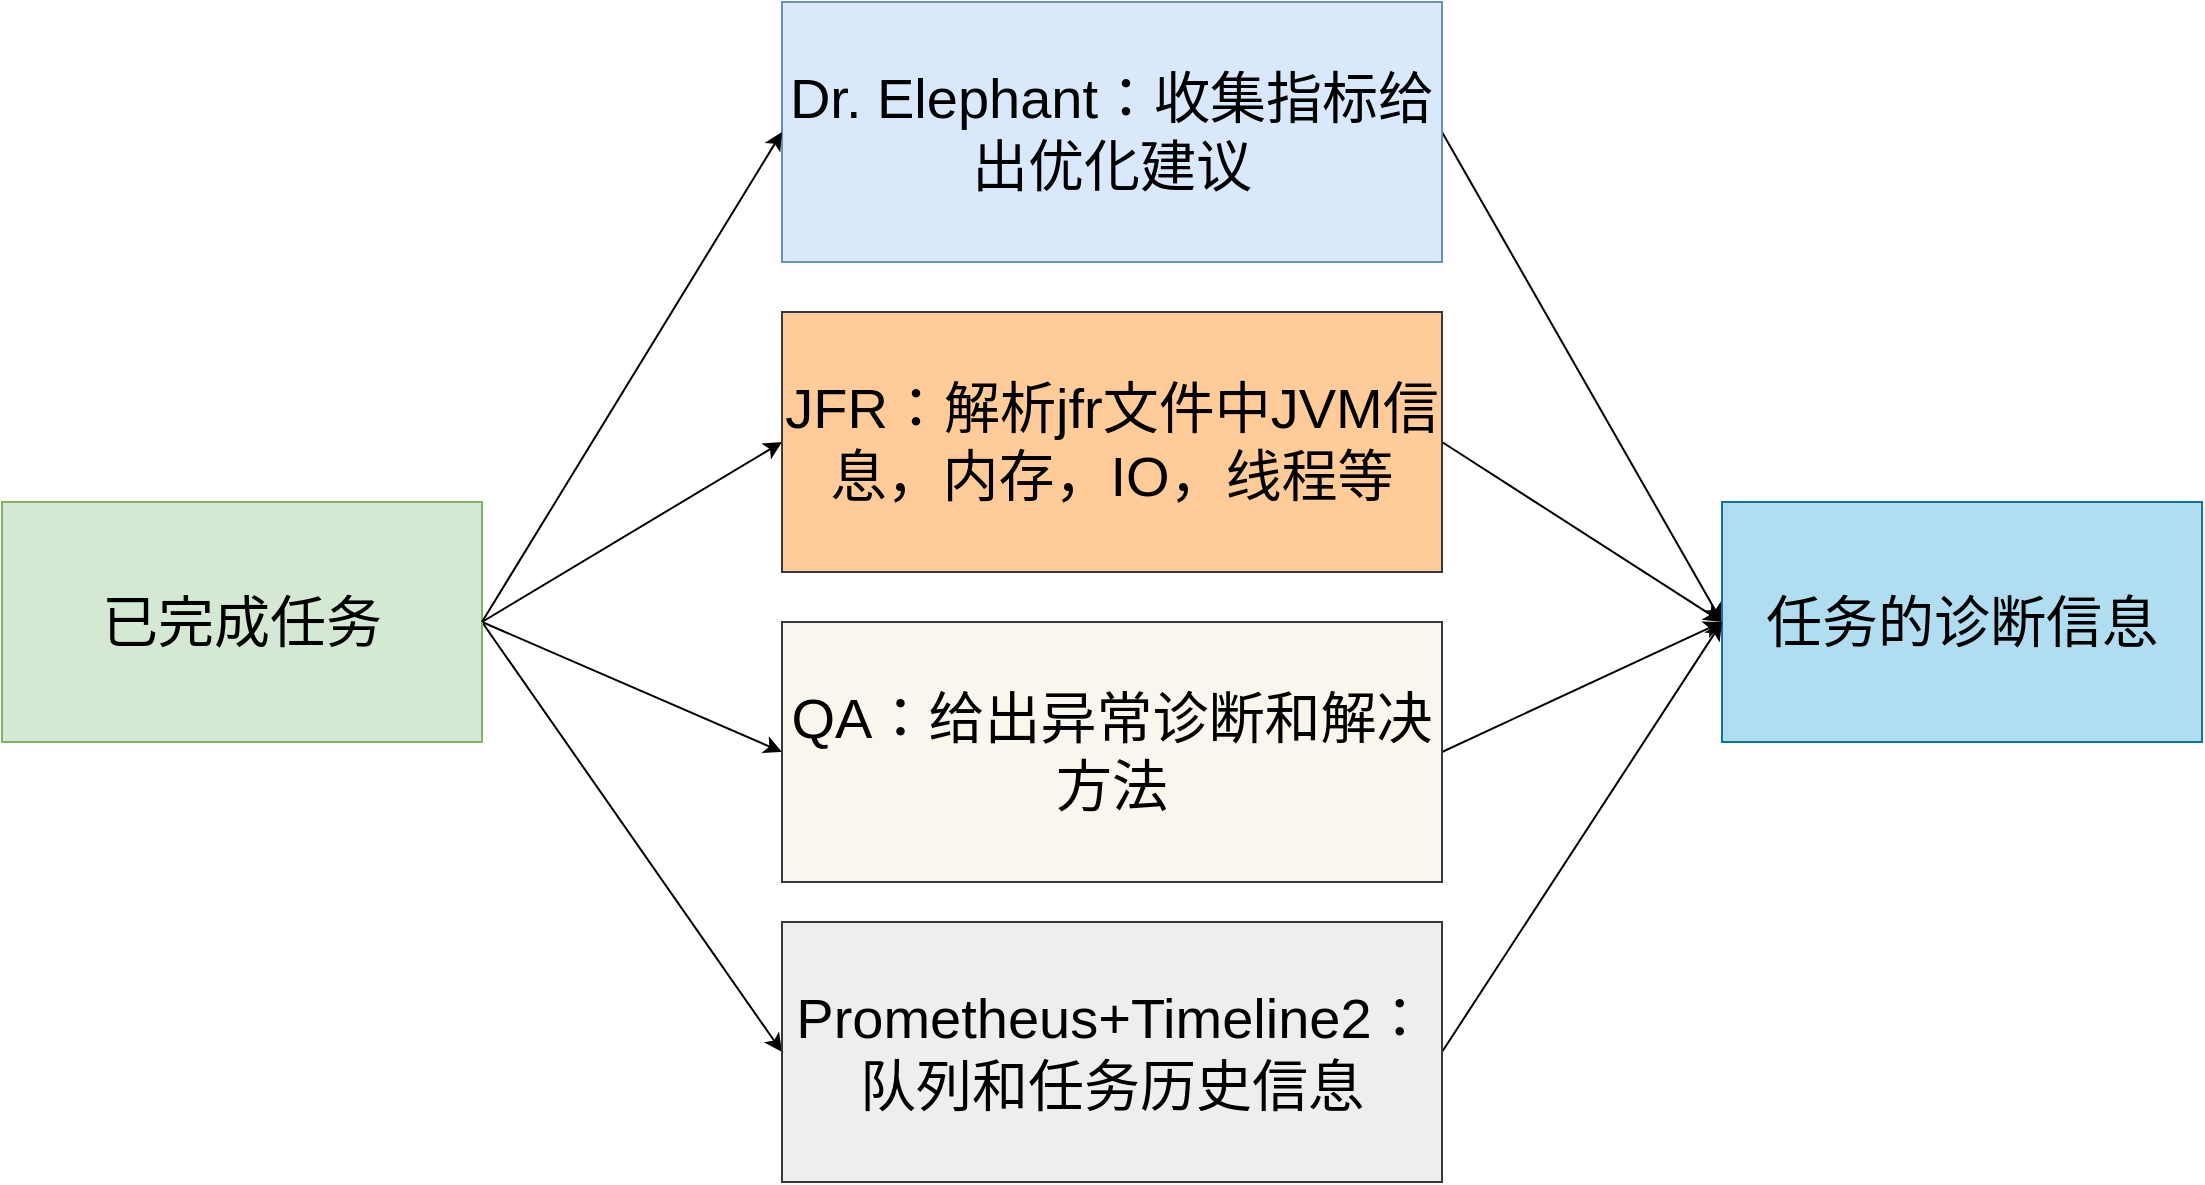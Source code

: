 <mxfile version="14.4.8" type="github">
  <diagram id="mfo0MHqqbjoZu6nFf7Bk" name="Page-1">
    <mxGraphModel dx="946" dy="515" grid="1" gridSize="10" guides="1" tooltips="1" connect="1" arrows="1" fold="1" page="1" pageScale="1" pageWidth="1169" pageHeight="827" math="0" shadow="0">
      <root>
        <mxCell id="0" />
        <mxCell id="1" parent="0" />
        <mxCell id="fYWtDo8HfFxg8vgEfj35-1" style="rounded=1;orthogonalLoop=1;jettySize=auto;html=1;exitX=1;exitY=0.5;exitDx=0;exitDy=0;entryX=0;entryY=0.5;entryDx=0;entryDy=0;fontSize=28;" parent="1" source="fYWtDo8HfFxg8vgEfj35-4" target="fYWtDo8HfFxg8vgEfj35-8" edge="1">
          <mxGeometry relative="1" as="geometry" />
        </mxCell>
        <mxCell id="fYWtDo8HfFxg8vgEfj35-2" style="edgeStyle=none;rounded=1;orthogonalLoop=1;jettySize=auto;html=1;exitX=1;exitY=0.5;exitDx=0;exitDy=0;entryX=0;entryY=0.5;entryDx=0;entryDy=0;fontSize=28;" parent="1" source="fYWtDo8HfFxg8vgEfj35-4" target="fYWtDo8HfFxg8vgEfj35-10" edge="1">
          <mxGeometry relative="1" as="geometry" />
        </mxCell>
        <mxCell id="fYWtDo8HfFxg8vgEfj35-21" style="rounded=0;orthogonalLoop=1;jettySize=auto;html=1;exitX=1;exitY=0.5;exitDx=0;exitDy=0;entryX=0;entryY=0.5;entryDx=0;entryDy=0;" parent="1" source="fYWtDo8HfFxg8vgEfj35-4" target="fYWtDo8HfFxg8vgEfj35-20" edge="1">
          <mxGeometry relative="1" as="geometry" />
        </mxCell>
        <mxCell id="fYWtDo8HfFxg8vgEfj35-4" value="已完成任务" style="rounded=0;whiteSpace=wrap;html=1;fontSize=28;fillColor=#d5e8d4;strokeColor=#82b366;" parent="1" vertex="1">
          <mxGeometry x="50" y="390" width="240" height="120" as="geometry" />
        </mxCell>
        <mxCell id="fYWtDo8HfFxg8vgEfj35-5" style="edgeStyle=none;rounded=1;orthogonalLoop=1;jettySize=auto;html=1;exitX=1;exitY=0.5;exitDx=0;exitDy=0;entryX=0;entryY=0.5;entryDx=0;entryDy=0;fontSize=28;" parent="1" source="fYWtDo8HfFxg8vgEfj35-6" target="fYWtDo8HfFxg8vgEfj35-18" edge="1">
          <mxGeometry relative="1" as="geometry">
            <mxPoint x="840" y="420" as="targetPoint" />
          </mxGeometry>
        </mxCell>
        <mxCell id="fYWtDo8HfFxg8vgEfj35-6" value="Dr. Elephant：收集指标给出优化建议" style="rounded=0;whiteSpace=wrap;html=1;fontSize=28;fillColor=#dae8fc;strokeColor=#6c8ebf;align=center;" parent="1" vertex="1">
          <mxGeometry x="440" y="140" width="330" height="130" as="geometry" />
        </mxCell>
        <mxCell id="fYWtDo8HfFxg8vgEfj35-7" style="edgeStyle=none;rounded=1;orthogonalLoop=1;jettySize=auto;html=1;exitX=1;exitY=0.5;exitDx=0;exitDy=0;fontSize=28;entryX=0;entryY=0.5;entryDx=0;entryDy=0;" parent="1" source="fYWtDo8HfFxg8vgEfj35-8" target="fYWtDo8HfFxg8vgEfj35-18" edge="1">
          <mxGeometry relative="1" as="geometry">
            <mxPoint x="840" y="420" as="targetPoint" />
          </mxGeometry>
        </mxCell>
        <mxCell id="fYWtDo8HfFxg8vgEfj35-8" value="JFR：解析jfr文件中JVM信息，内存，IO，线程等" style="rounded=0;whiteSpace=wrap;html=1;fontSize=28;fillColor=#ffcc99;strokeColor=#36393d;" parent="1" vertex="1">
          <mxGeometry x="440" y="295" width="330" height="130" as="geometry" />
        </mxCell>
        <mxCell id="fYWtDo8HfFxg8vgEfj35-9" style="edgeStyle=none;rounded=1;orthogonalLoop=1;jettySize=auto;html=1;exitX=1;exitY=0.5;exitDx=0;exitDy=0;entryX=0;entryY=0.5;entryDx=0;entryDy=0;fontSize=28;" parent="1" source="fYWtDo8HfFxg8vgEfj35-10" target="fYWtDo8HfFxg8vgEfj35-18" edge="1">
          <mxGeometry relative="1" as="geometry">
            <mxPoint x="840" y="420" as="targetPoint" />
          </mxGeometry>
        </mxCell>
        <mxCell id="fYWtDo8HfFxg8vgEfj35-10" value="QA：给出异常诊断和解决方法" style="rounded=0;whiteSpace=wrap;html=1;fontSize=28;fillColor=#f9f7ed;strokeColor=#36393d;" parent="1" vertex="1">
          <mxGeometry x="440" y="450" width="330" height="130" as="geometry" />
        </mxCell>
        <mxCell id="fYWtDo8HfFxg8vgEfj35-13" value="" style="endArrow=classic;html=1;entryX=0;entryY=0.5;entryDx=0;entryDy=0;exitX=1;exitY=0.5;exitDx=0;exitDy=0;fontSize=28;" parent="1" source="fYWtDo8HfFxg8vgEfj35-4" target="fYWtDo8HfFxg8vgEfj35-6" edge="1">
          <mxGeometry width="50" height="50" relative="1" as="geometry">
            <mxPoint x="660" y="410" as="sourcePoint" />
            <mxPoint x="710" y="360" as="targetPoint" />
          </mxGeometry>
        </mxCell>
        <mxCell id="fYWtDo8HfFxg8vgEfj35-18" value="任务的诊断信息" style="rounded=0;whiteSpace=wrap;html=1;fontSize=28;fillColor=#b1ddf0;strokeColor=#10739e;" parent="1" vertex="1">
          <mxGeometry x="910" y="390" width="240" height="120" as="geometry" />
        </mxCell>
        <mxCell id="fYWtDo8HfFxg8vgEfj35-25" style="edgeStyle=none;rounded=0;orthogonalLoop=1;jettySize=auto;html=1;exitX=1;exitY=0.5;exitDx=0;exitDy=0;entryX=0;entryY=0.5;entryDx=0;entryDy=0;" parent="1" source="fYWtDo8HfFxg8vgEfj35-20" target="fYWtDo8HfFxg8vgEfj35-18" edge="1">
          <mxGeometry relative="1" as="geometry" />
        </mxCell>
        <mxCell id="fYWtDo8HfFxg8vgEfj35-20" value="Prometheus+Timeline2：&lt;br&gt;队列和任务历史信息" style="rounded=0;whiteSpace=wrap;html=1;fontSize=28;fillColor=#eeeeee;strokeColor=#36393d;" parent="1" vertex="1">
          <mxGeometry x="440" y="600" width="330" height="130" as="geometry" />
        </mxCell>
      </root>
    </mxGraphModel>
  </diagram>
</mxfile>
